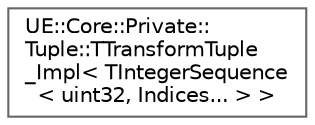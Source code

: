 digraph "Graphical Class Hierarchy"
{
 // INTERACTIVE_SVG=YES
 // LATEX_PDF_SIZE
  bgcolor="transparent";
  edge [fontname=Helvetica,fontsize=10,labelfontname=Helvetica,labelfontsize=10];
  node [fontname=Helvetica,fontsize=10,shape=box,height=0.2,width=0.4];
  rankdir="LR";
  Node0 [id="Node000000",label="UE::Core::Private::\lTuple::TTransformTuple\l_Impl\< TIntegerSequence\l\< uint32, Indices... \> \>",height=0.2,width=0.4,color="grey40", fillcolor="white", style="filled",URL="$da/d89/structUE_1_1Core_1_1Private_1_1Tuple_1_1TTransformTuple__Impl_3_01TIntegerSequence_3_01uint32_00_01Indices_8_8_8_01_4_01_4.html",tooltip=" "];
}
